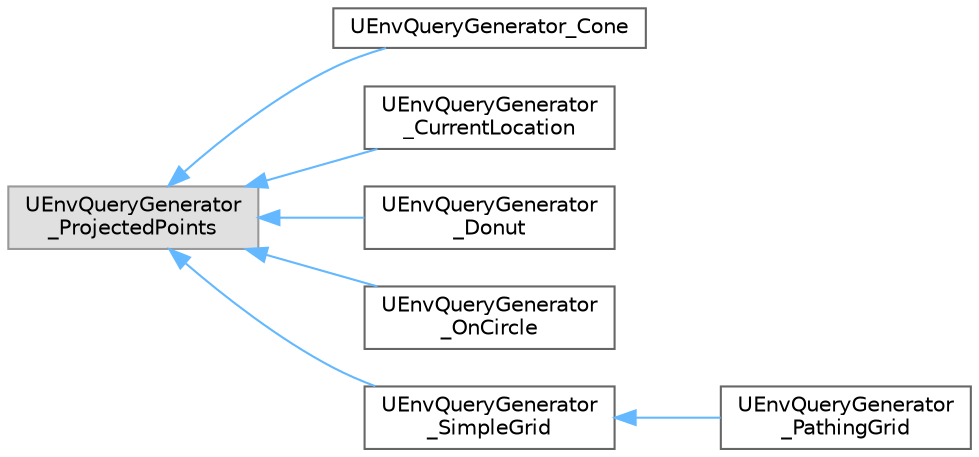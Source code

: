 digraph "Graphical Class Hierarchy"
{
 // INTERACTIVE_SVG=YES
 // LATEX_PDF_SIZE
  bgcolor="transparent";
  edge [fontname=Helvetica,fontsize=10,labelfontname=Helvetica,labelfontsize=10];
  node [fontname=Helvetica,fontsize=10,shape=box,height=0.2,width=0.4];
  rankdir="LR";
  Node0 [id="Node000000",label="UEnvQueryGenerator\l_ProjectedPoints",height=0.2,width=0.4,color="grey60", fillcolor="#E0E0E0", style="filled",tooltip=" "];
  Node0 -> Node1 [id="edge9766_Node000000_Node000001",dir="back",color="steelblue1",style="solid",tooltip=" "];
  Node1 [id="Node000001",label="UEnvQueryGenerator_Cone",height=0.2,width=0.4,color="grey40", fillcolor="white", style="filled",URL="$de/d7e/classUEnvQueryGenerator__Cone.html",tooltip=" "];
  Node0 -> Node2 [id="edge9767_Node000000_Node000002",dir="back",color="steelblue1",style="solid",tooltip=" "];
  Node2 [id="Node000002",label="UEnvQueryGenerator\l_CurrentLocation",height=0.2,width=0.4,color="grey40", fillcolor="white", style="filled",URL="$d9/d58/classUEnvQueryGenerator__CurrentLocation.html",tooltip=" "];
  Node0 -> Node3 [id="edge9768_Node000000_Node000003",dir="back",color="steelblue1",style="solid",tooltip=" "];
  Node3 [id="Node000003",label="UEnvQueryGenerator\l_Donut",height=0.2,width=0.4,color="grey40", fillcolor="white", style="filled",URL="$de/d49/classUEnvQueryGenerator__Donut.html",tooltip=" "];
  Node0 -> Node4 [id="edge9769_Node000000_Node000004",dir="back",color="steelblue1",style="solid",tooltip=" "];
  Node4 [id="Node000004",label="UEnvQueryGenerator\l_OnCircle",height=0.2,width=0.4,color="grey40", fillcolor="white", style="filled",URL="$df/dad/classUEnvQueryGenerator__OnCircle.html",tooltip=" "];
  Node0 -> Node5 [id="edge9770_Node000000_Node000005",dir="back",color="steelblue1",style="solid",tooltip=" "];
  Node5 [id="Node000005",label="UEnvQueryGenerator\l_SimpleGrid",height=0.2,width=0.4,color="grey40", fillcolor="white", style="filled",URL="$d9/ddc/classUEnvQueryGenerator__SimpleGrid.html",tooltip=" "];
  Node5 -> Node6 [id="edge9771_Node000005_Node000006",dir="back",color="steelblue1",style="solid",tooltip=" "];
  Node6 [id="Node000006",label="UEnvQueryGenerator\l_PathingGrid",height=0.2,width=0.4,color="grey40", fillcolor="white", style="filled",URL="$d7/dfc/classUEnvQueryGenerator__PathingGrid.html",tooltip=" "];
}
